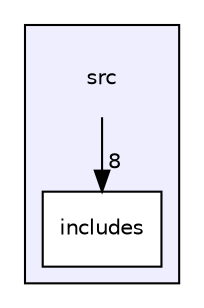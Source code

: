 digraph "src" {
  compound=true
  node [ fontsize="10", fontname="Helvetica"];
  edge [ labelfontsize="10", labelfontname="Helvetica"];
  subgraph clusterdir_68267d1309a1af8e8297ef4c3efbcdba {
    graph [ bgcolor="#eeeeff", pencolor="black", label="" URL="dir_68267d1309a1af8e8297ef4c3efbcdba.html"];
    dir_68267d1309a1af8e8297ef4c3efbcdba [shape=plaintext label="src"];
    dir_bf59d41d727aac54882b42f236ae575e [shape=box label="includes" color="black" fillcolor="white" style="filled" URL="dir_bf59d41d727aac54882b42f236ae575e.html"];
  }
  dir_68267d1309a1af8e8297ef4c3efbcdba->dir_bf59d41d727aac54882b42f236ae575e [headlabel="8", labeldistance=1.5 headhref="dir_000000_000001.html"];
}

